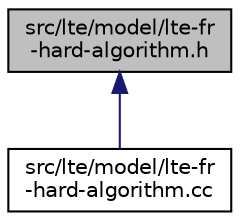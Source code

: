 digraph "src/lte/model/lte-fr-hard-algorithm.h"
{
 // LATEX_PDF_SIZE
  edge [fontname="Helvetica",fontsize="10",labelfontname="Helvetica",labelfontsize="10"];
  node [fontname="Helvetica",fontsize="10",shape=record];
  Node1 [label="src/lte/model/lte-fr\l-hard-algorithm.h",height=0.2,width=0.4,color="black", fillcolor="grey75", style="filled", fontcolor="black",tooltip=" "];
  Node1 -> Node2 [dir="back",color="midnightblue",fontsize="10",style="solid",fontname="Helvetica"];
  Node2 [label="src/lte/model/lte-fr\l-hard-algorithm.cc",height=0.2,width=0.4,color="black", fillcolor="white", style="filled",URL="$lte-fr-hard-algorithm_8cc.html",tooltip=" "];
}
